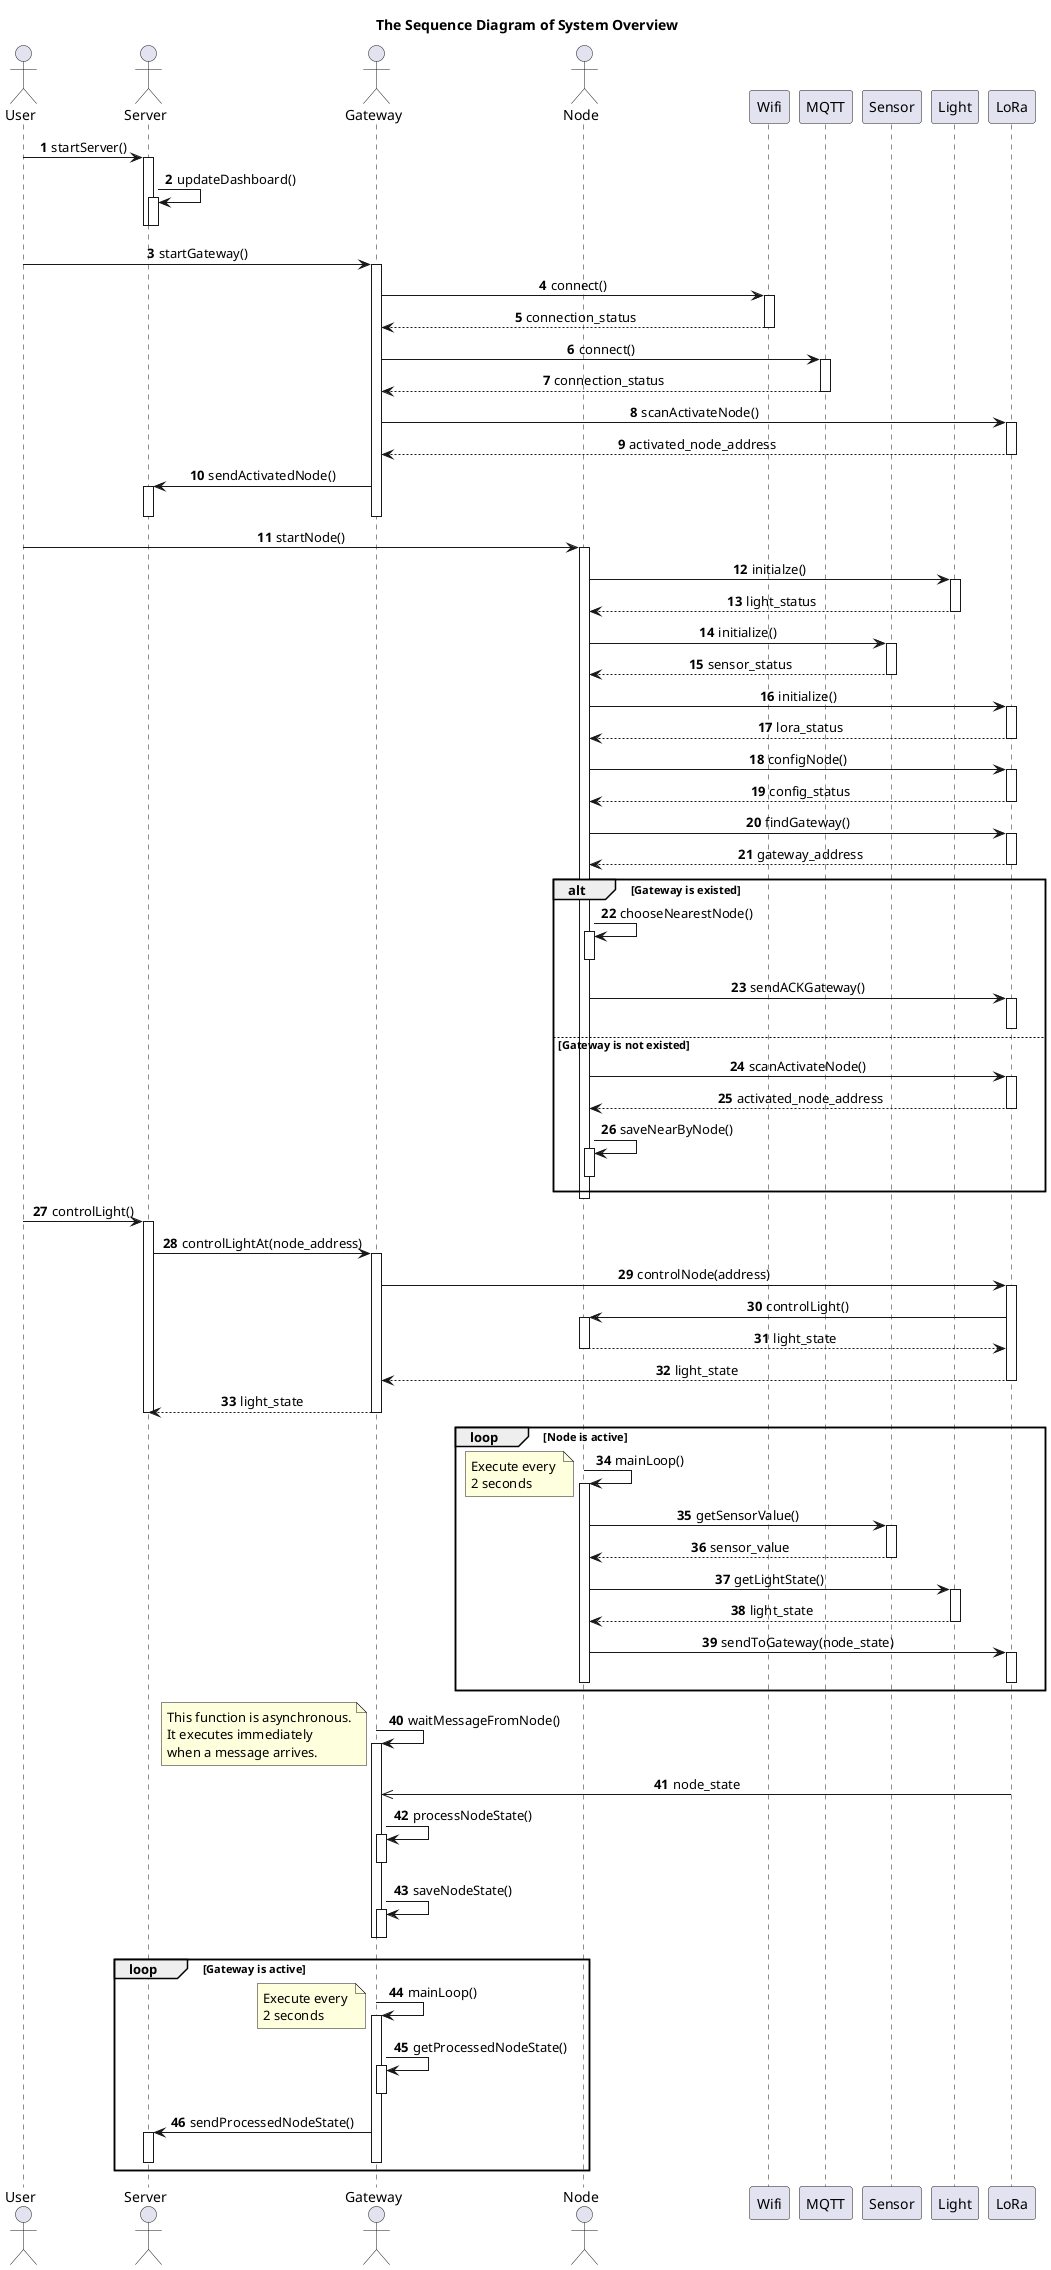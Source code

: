 @startuml general_processing_flow
title The Sequence Diagram of System Overview

autonumber
skinparam sequenceMessageAlign center

actor User
actor Server
actor Gateway
actor Node

participant Wifi
participant MQTT
participant Sensor
participant Light
participant LoRa

User -> Server: startServer()
activate Server
    Server -> Server: updateDashboard()
    activate Server
    deactivate Server
deactivate Server

User -> Gateway: startGateway()
activate Gateway
    Gateway -> Wifi ++: connect()
    return connection_status

    Gateway -> MQTT ++: connect()
    return connection_status

    Gateway -> LoRa ++: scanActivateNode()
    return activated_node_address

    Gateway -> Server ++: sendActivatedNode()
    deactivate Server
deactivate Gateway

User -> Node: startNode()
activate Node
    Node -> Light ++: initialze()
    return light_status

    Node -> Sensor ++: initialize()
    return sensor_status

    Node -> LoRa ++: initialize()
    return lora_status

    Node -> LoRa ++: configNode()
    return config_status

    Node -> LoRa ++: findGateway()
    return gateway_address

    alt Gateway is existed
        Node -> Node ++: chooseNearestNode()
        deactivate Node

        Node -> LoRa ++: sendACKGateway()
        deactivate LoRa
    else Gateway is not existed 
        Node -> LoRa ++: scanActivateNode()
        return activated_node_address

        Node -> Node ++: saveNearByNode()
        deactivate Node
    end
deactivate Node

User -> Server: controlLight()
activate Server
    Server -> Gateway ++: controlLightAt(node_address)
        Gateway -> LoRa ++: controlNode(address)
            LoRa -> Node ++: controlLight()
            return light_state
        return light_state
    return light_state
deactivate Server

loop Node is active
    Node -> Node: mainLoop()
    note left: Execute every \n2 seconds
    activate Node
        Node -> Sensor ++: getSensorValue()
        return sensor_value

        Node -> Light ++: getLightState()
        return light_state

        Node -> LoRa ++: sendToGateway(node_state)
        deactivate LoRa
    deactivate Node
end

Gateway -> Gateway: waitMessageFromNode()
note left
This function is asynchronous.
It executes immediately
when a message arrives.
end note
activate Gateway
    LoRa ->> Gateway: node_state
    Gateway -> Gateway ++: processNodeState()
    deactivate Gateway
    Gateway -> Gateway ++: saveNodeState()
    deactivate Gateway
deactivate Gateway

loop Gateway is active
    Gateway -> Gateway: mainLoop()
    note left: Execute every \n2 seconds
    activate Gateway
        Gateway -> Gateway ++: getProcessedNodeState()
        deactivate Gateway
        Gateway -> Server ++: sendProcessedNodeState()
        deactivate Server
    deactivate Gateway
end
@enduml